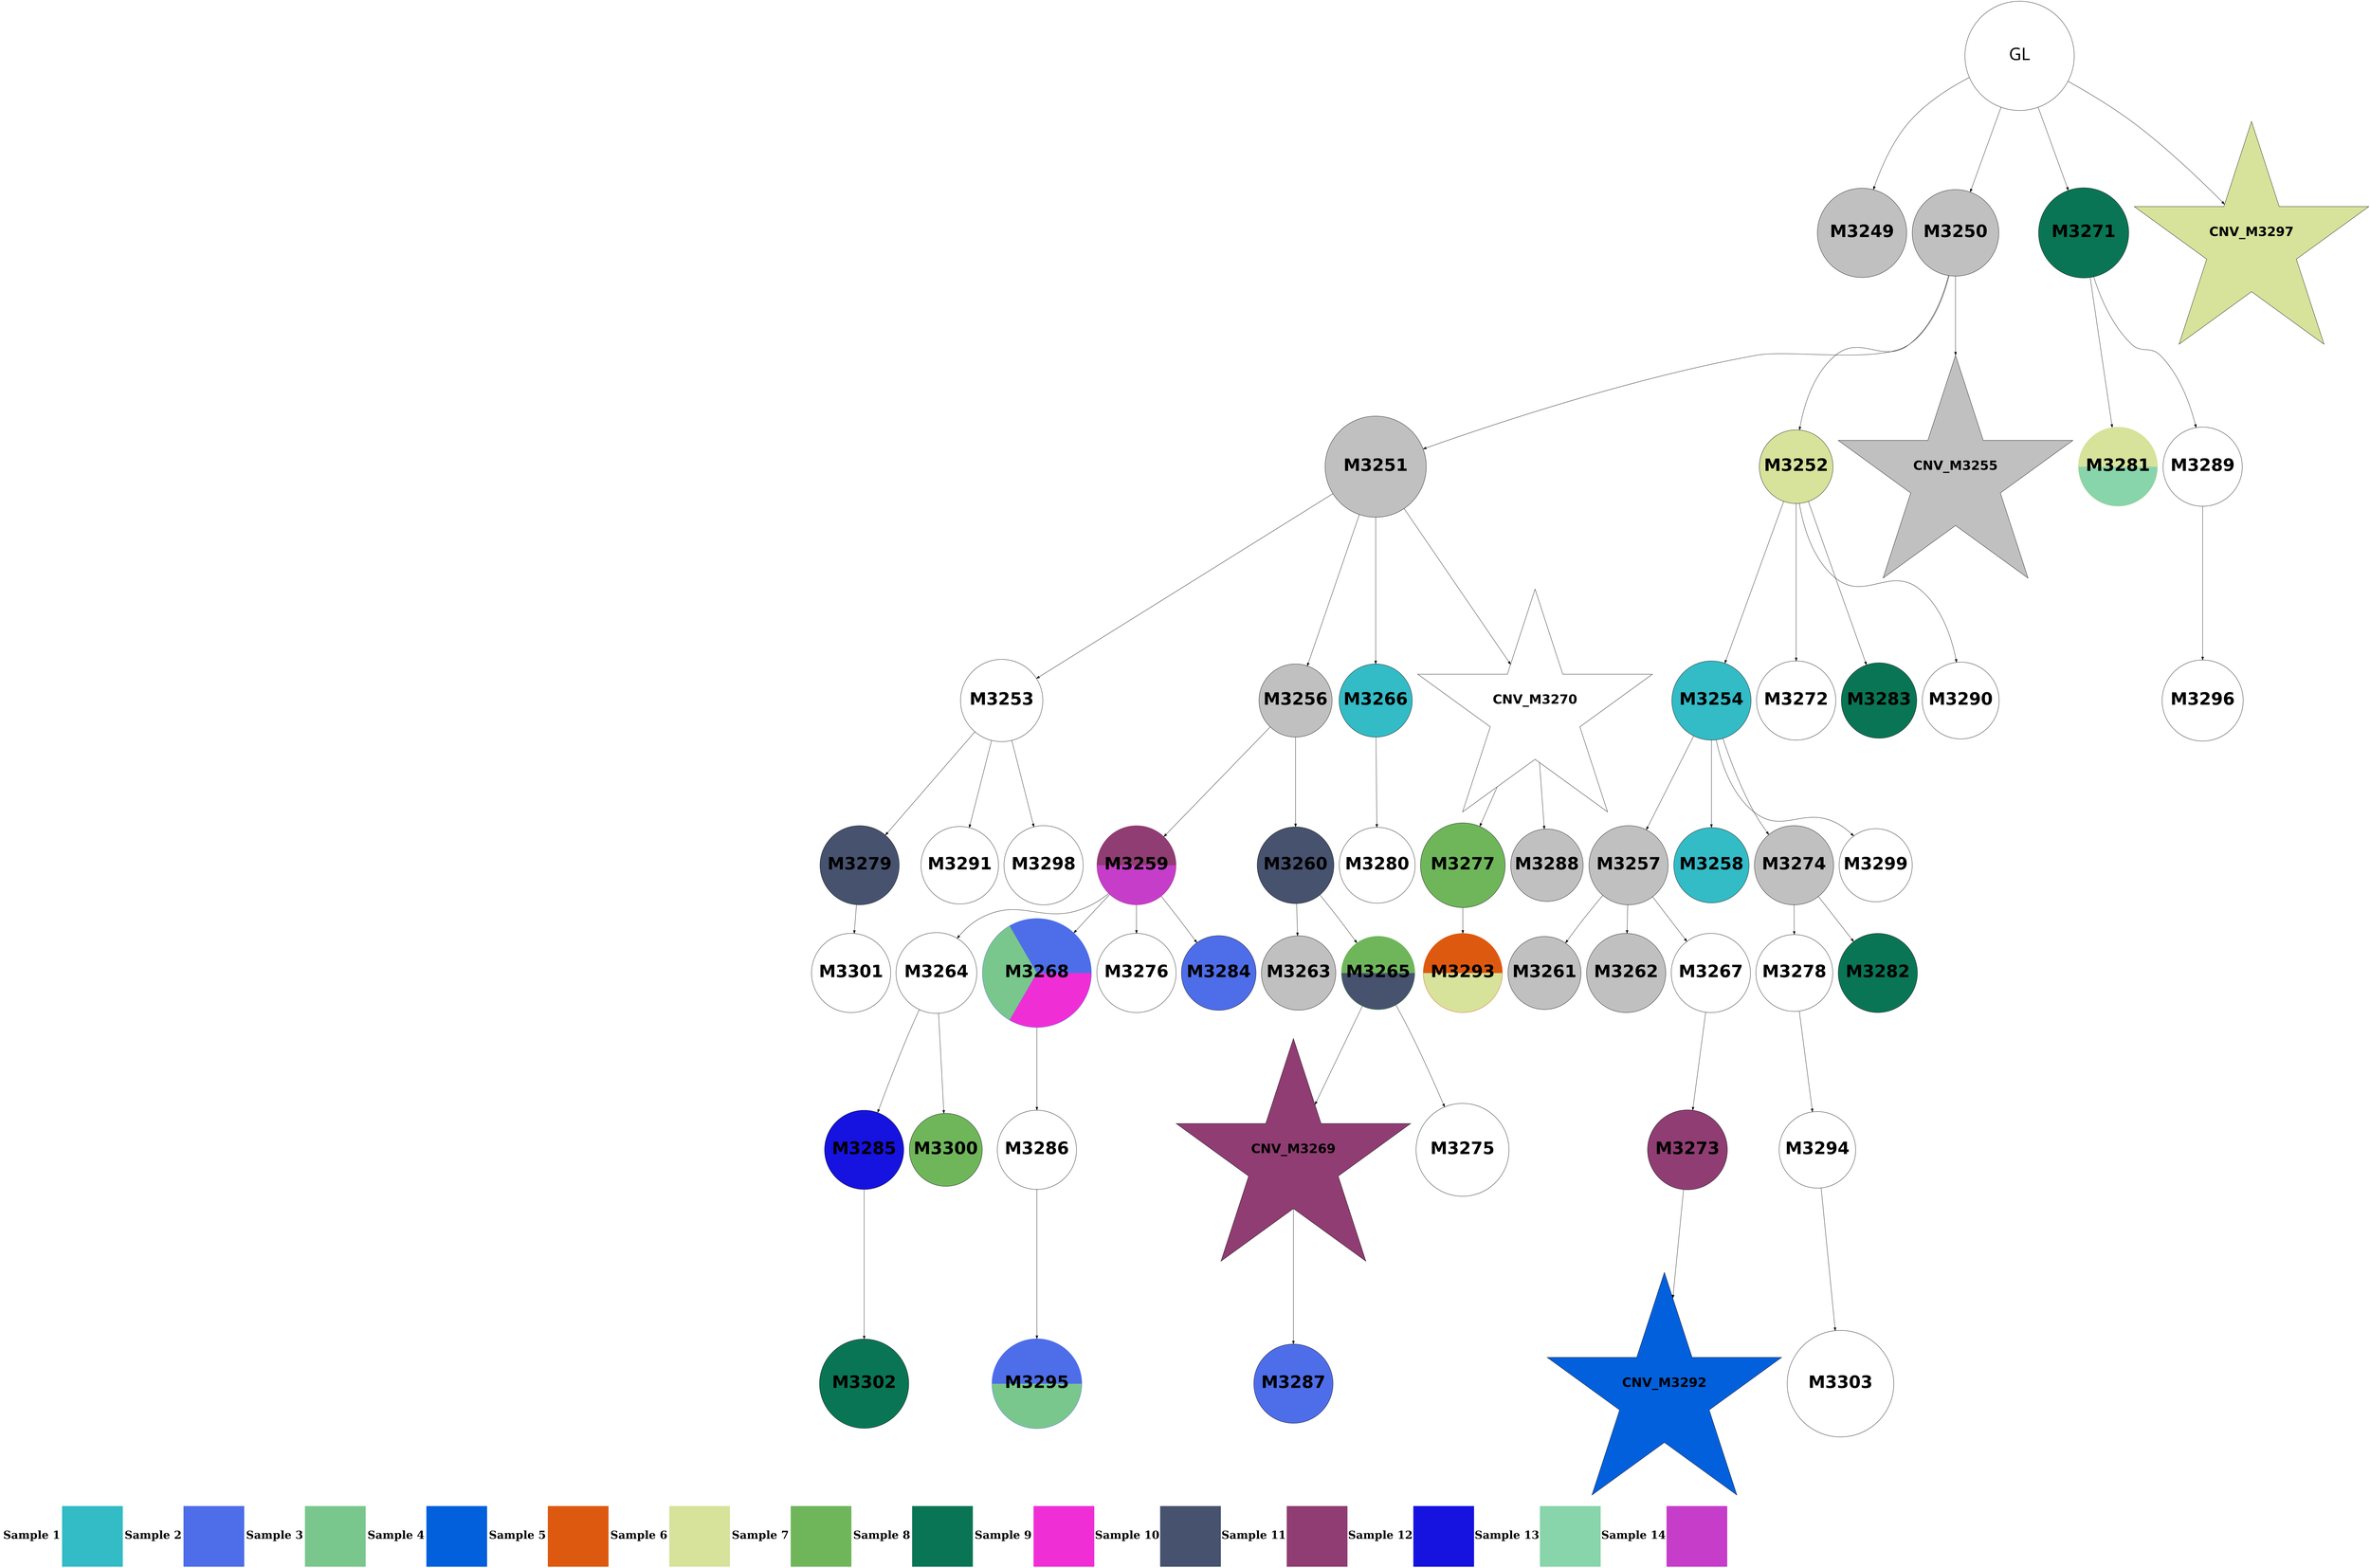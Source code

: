 digraph G { 
rankdir=TB;
3264 -> 3265;
3264 -> 3266;
3264 -> 3287;
3264 -> 3313;
3266 -> 3267;
3266 -> 3268;
3266 -> 3271;
3267 -> 3269;
3267 -> 3272;
3267 -> 3282;
3267 -> 3286;
3268 -> 3270;
3268 -> 3288;
3268 -> 3299;
3268 -> 3306;
3269 -> 3295;
3269 -> 3307;
3269 -> 3314;
3270 -> 3273;
3270 -> 3274;
3270 -> 3290;
3270 -> 3315;
3272 -> 3275;
3272 -> 3276;
3273 -> 3277;
3273 -> 3278;
3273 -> 3283;
3275 -> 3280;
3275 -> 3284;
3275 -> 3292;
3275 -> 3300;
3276 -> 3279;
3276 -> 3281;
3280 -> 3301;
3280 -> 3316;
3281 -> 3285;
3281 -> 3291;
3282 -> 3296;
3283 -> 3289;
3284 -> 3302;
3285 -> 3303;
3286 -> 3293;
3286 -> 3304;
3287 -> 3297;
3287 -> 3305;
3289 -> 3308;
3290 -> 3294;
3290 -> 3298;
3293 -> 3309;
3294 -> 3310;
3295 -> 3317;
3301 -> 3318;
3302 -> 3311;
3305 -> 3312;
3310 -> 3319;
3275 [shape=circle style=wedged color="#8f3d72:#c63dca" fontname="helvetica-bold" fontsize=56 label="M3259" width=1.6 height=2 ];
3270 [shape=circle style=filled fillcolor="#33bbc6" fontname="helvetica-bold" fontsize=56 label="M3254" width=1.5 height=2 ];
3315 [shape=circle style=filled fillcolor=white fontname="helvetica-bold" fontsize=56 label="M3299" width=3.07 height=2 ];
3301 [shape=circle style=filled fillcolor="#1612df" fontname="helvetica-bold" fontsize=56 label="M3285" width=1.47 height=2 ];
3286 [shape=star style=filled fillcolor=white fontname="helvetica-bold" fontsize=42 label="CNV_M3270"];
3291 [shape=circle style=filled fillcolor=white fontname="helvetica-bold" fontsize=56 label="M3275" width=4.25 height=2 ];
3317 [shape=circle style=filled fillcolor=white fontname="helvetica-bold" fontsize=56 label="M3301" width=0.59 height=2 ];
3293 [shape=circle style=filled fillcolor="#6fb65b" fontname="helvetica-bold" fontsize=56 label="M3277" width=3.87 height=2 ];
3284 [shape=circle style=wedged color="#4e6de9:#79c78c:#f02ed6" fontname="helvetica-bold" fontsize=56 label="M3268" width=4.98 height=2 ];
3308 [shape=star style=filled fillcolor="#0260dc" fontname="helvetica-bold" fontsize=42 label="CNV_M3292"];
3300 [shape=circle style=filled fillcolor="#4e6de9" fontname="helvetica-bold" fontsize=56 label="M3284" width=2.62 height=2 ];
3309 [shape=circle style=wedged color="#de5910:#d7e29b" fontname="helvetica-bold" fontsize=56 label="M3293" width=0.16 height=2 ];
3296 [shape=circle style=filled fillcolor=white fontname="helvetica-bold" fontsize=56 label="M3280" width=2.37 height=2 ];
3295 [shape=circle style=filled fillcolor="#46526e" fontname="helvetica-bold" fontsize=56 label="M3279" width=0.83 height=2 ];
3277 [shape=circle style=filled fillcolor=grey fontname="helvetica-bold" fontsize=56 label="M3261" width=3.08 height=2 ];
3278 [shape=circle style=filled fillcolor=grey fontname="helvetica-bold" fontsize=56 label="M3262" width=0.89 height=2 ];
3273 [shape=circle style=filled fillcolor=grey fontname="helvetica-bold" fontsize=56 label="M3257" width=0.09 height=2 ];
3268 [shape=circle style=filled fillcolor="#d7e29b" fontname="helvetica-bold" fontsize=56 label="M3252" width=2.87 height=2 ];
3289 [shape=circle style=filled fillcolor="#8f3d72" fontname="helvetica-bold" fontsize=56 label="M3273" width=3.65 height=2 ];
3294 [shape=circle style=filled fillcolor=white fontname="helvetica-bold" fontsize=56 label="M3278" width=2.22 height=2 ];
3303 [shape=circle style=filled fillcolor="#4e6de9" fontname="helvetica-bold" fontsize=56 label="M3287" width=1.29 height=2 ];
3290 [shape=circle style=filled fillcolor=grey fontname="helvetica-bold" fontsize=56 label="M3274" width=1.85 height=2 ];
3265 [shape=circle style=filled fillcolor=grey fontname="helvetica-bold" fontsize=56 label="M3249" width=4.09 height=2 ];
3307 [shape=circle style=filled fillcolor=white fontname="helvetica-bold" fontsize=56 label="M3291" width=2.16 height=2 ];
3282 [shape=circle style=filled fillcolor="#33bbc6" fontname="helvetica-bold" fontsize=56 label="M3266" width=3.35 height=2 ];
3313 [shape=star style=filled fillcolor="#d7e29b" fontname="helvetica-bold" fontsize=42 label="CNV_M3297"];
3311 [shape=circle style=wedged color="#4e6de9:#79c78c" fontname="helvetica-bold" fontsize=56 label="M3295" width=4.11 height=2 ];
3279 [shape=circle style=filled fillcolor=grey fontname="helvetica-bold" fontsize=56 label="M3263" width=3.4 height=2 ];
3318 [shape=circle style=filled fillcolor="#097555" fontname="helvetica-bold" fontsize=56 label="M3302" width=4.08 height=2 ];
3316 [shape=circle style=filled fillcolor="#6fb65b" fontname="helvetica-bold" fontsize=56 label="M3300" width=3.04 height=2 ];
3304 [shape=circle style=filled fillcolor=grey fontname="helvetica-bold" fontsize=56 label="M3288" width=3.26 height=2 ];
3297 [shape=circle style=wedged color="#d7e29b:#88d4ab" fontname="helvetica-bold" fontsize=56 label="M3281" width=0.26 height=2 ];
3280 [shape=circle style=filled fillcolor=white fontname="helvetica-bold" fontsize=56 label="M3264" width=3.69 height=2 ];
3287 [shape=circle style=filled fillcolor="#097555" fontname="helvetica-bold" fontsize=56 label="M3271" width=4.12 height=2 ];
3266 [shape=circle style=filled fillcolor=grey fontname="helvetica-bold" fontsize=56 label="M3250" width=3.96 height=2 ];
3274 [shape=circle style=filled fillcolor="#33bbc6" fontname="helvetica-bold" fontsize=56 label="M3258" width=3.44 height=2 ];
3276 [shape=circle style=filled fillcolor="#46526e" fontname="helvetica-bold" fontsize=56 label="M3260" width=2.25 height=2 ];
3264 [label="GL" fontname="arial-bold" fontsize=56 width=5 height=5];
3292 [shape=circle style=filled fillcolor=white fontname="helvetica-bold" fontsize=56 label="M3276" width=0.3 height=2 ];
3267 [shape=circle style=filled fillcolor=grey fontname="helvetica-bold" fontsize=56 label="M3251" width=4.62 height=2 ];
3285 [shape=star style=filled fillcolor="#8f3d72" fontname="helvetica-bold" fontsize=42 label="CNV_M3269"];
3312 [shape=circle style=filled fillcolor=white fontname="helvetica-bold" fontsize=56 label="M3296" width=3.71 height=2 ];
3298 [shape=circle style=filled fillcolor="#097555" fontname="helvetica-bold" fontsize=56 label="M3282" width=1.87 height=2 ];
3314 [shape=circle style=filled fillcolor=white fontname="helvetica-bold" fontsize=56 label="M3298" width=1.37 height=2 ];
3288 [shape=circle style=filled fillcolor=white fontname="helvetica-bold" fontsize=56 label="M3272" width=1.07 height=2 ];
3272 [shape=circle style=filled fillcolor=grey fontname="helvetica-bold" fontsize=56 label="M3256" width=3.07 height=2 ];
3302 [shape=circle style=filled fillcolor=white fontname="helvetica-bold" fontsize=56 label="M3286" width=0.14 height=2 ];
3271 [shape=star style=filled fillcolor=grey fontname="helvetica-bold" fontsize=42 label="CNV_M3255"];
3305 [shape=circle style=filled fillcolor=white fontname="helvetica-bold" fontsize=56 label="M3289" width=1.58 height=2 ];
3299 [shape=circle style=filled fillcolor="#097555" fontname="helvetica-bold" fontsize=56 label="M3283" width=2.43 height=2 ];
3283 [shape=circle style=filled fillcolor=white fontname="helvetica-bold" fontsize=56 label="M3267" width=1.94 height=2 ];
3281 [shape=circle style=wedged color="#6fb65b:#46526e" fontname="helvetica-bold" fontsize=56 label="M3265" width=3.36 height=2 ];
3269 [shape=circle style=filled fillcolor=white fontname="helvetica-bold" fontsize=56 label="M3253" width=3.76 height=2 ];
3319 [shape=circle style=filled fillcolor=white fontname="helvetica-bold" fontsize=56 label="M3303" width=4.88 height=2 ];
3306 [shape=circle style=filled fillcolor=white fontname="helvetica-bold" fontsize=56 label="M3290" width=3.52 height=2 ];
3310 [shape=circle style=filled fillcolor=white fontname="helvetica-bold" fontsize=56 label="M3294" width=3.5 height=2 ];
{rank=sink;
Legend[shape=none, margin=0, label=<<TABLE border="0" cellborder="0" cellspacing="0"> 
<TR><TD width="200" height="200" colspan="1"><FONT POINT-SIZE="36.0"><B>Sample 1</B></FONT></TD><TD width="200" height="200" colspan="1" BGCOLOR="#33bbc6"></TD>
<TD width="200" height="200" colspan="1"><FONT POINT-SIZE="36.0"><B>Sample 2</B></FONT></TD><TD width="200" height="200" colspan="1" BGCOLOR="#4e6de9"></TD>
<TD width="200" height="200" colspan="1"><FONT POINT-SIZE="36.0"><B>Sample 3</B></FONT></TD><TD width="200" height="200" colspan="1" BGCOLOR="#79c78c"></TD>
<TD width="200" height="200" colspan="1"><FONT POINT-SIZE="36.0"><B>Sample 4</B></FONT></TD><TD width="200" height="200" colspan="1" BGCOLOR="#0260dc"></TD>
<TD width="200" height="200" colspan="1"><FONT POINT-SIZE="36.0"><B>Sample 5</B></FONT></TD><TD width="200" height="200" colspan="1" BGCOLOR="#de5910"></TD>
<TD width="200" height="200" colspan="1"><FONT POINT-SIZE="36.0"><B>Sample 6</B></FONT></TD><TD width="200" height="200" colspan="1" BGCOLOR="#d7e29b"></TD>
<TD width="200" height="200" colspan="1"><FONT POINT-SIZE="36.0"><B>Sample 7</B></FONT></TD><TD width="200" height="200" colspan="1" BGCOLOR="#6fb65b"></TD>
<TD width="200" height="200" colspan="1"><FONT POINT-SIZE="36.0"><B>Sample 8</B></FONT></TD><TD width="200" height="200" colspan="1" BGCOLOR="#097555"></TD>
<TD width="200" height="200" colspan="1"><FONT POINT-SIZE="36.0"><B>Sample 9</B></FONT></TD><TD width="200" height="200" colspan="1" BGCOLOR="#f02ed6"></TD>
<TD width="200" height="200" colspan="1"><FONT POINT-SIZE="36.0"><B>Sample 10</B></FONT></TD><TD width="200" height="200" colspan="1" BGCOLOR="#46526e"></TD>
<TD width="200" height="200" colspan="1"><FONT POINT-SIZE="36.0"><B>Sample 11</B></FONT></TD><TD width="200" height="200" colspan="1" BGCOLOR="#8f3d72"></TD>
<TD width="200" height="200" colspan="1"><FONT POINT-SIZE="36.0"><B>Sample 12</B></FONT></TD><TD width="200" height="200" colspan="1" BGCOLOR="#1612df"></TD>
<TD width="200" height="200" colspan="1"><FONT POINT-SIZE="36.0"><B>Sample 13</B></FONT></TD><TD width="200" height="200" colspan="1" BGCOLOR="#88d4ab"></TD>
<TD width="200" height="200" colspan="1"><FONT POINT-SIZE="36.0"><B>Sample 14</B></FONT></TD><TD width="200" height="200" colspan="1" BGCOLOR="#c63dca"></TD>
</TR></TABLE>>];
} 
}
